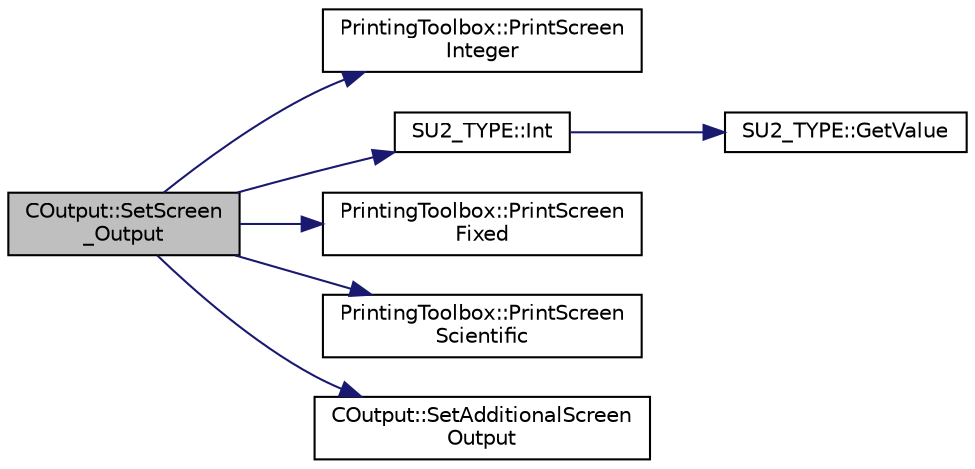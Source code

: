 digraph "COutput::SetScreen_Output"
{
  edge [fontname="Helvetica",fontsize="10",labelfontname="Helvetica",labelfontsize="10"];
  node [fontname="Helvetica",fontsize="10",shape=record];
  rankdir="LR";
  Node1134 [label="COutput::SetScreen\l_Output",height=0.2,width=0.4,color="black", fillcolor="grey75", style="filled", fontcolor="black"];
  Node1134 -> Node1135 [color="midnightblue",fontsize="10",style="solid",fontname="Helvetica"];
  Node1135 [label="PrintingToolbox::PrintScreen\lInteger",height=0.2,width=0.4,color="black", fillcolor="white", style="filled",URL="$namespace_printing_toolbox.html#a32337e97902d706055b5bf4d382b9e62"];
  Node1134 -> Node1136 [color="midnightblue",fontsize="10",style="solid",fontname="Helvetica"];
  Node1136 [label="SU2_TYPE::Int",height=0.2,width=0.4,color="black", fillcolor="white", style="filled",URL="$namespace_s_u2___t_y_p_e.html#a6b48817766d8a6486caa2807a52f6bae",tooltip="Casts the primitive value to int (uses GetValue, already implemented for each type). "];
  Node1136 -> Node1137 [color="midnightblue",fontsize="10",style="solid",fontname="Helvetica"];
  Node1137 [label="SU2_TYPE::GetValue",height=0.2,width=0.4,color="black", fillcolor="white", style="filled",URL="$namespace_s_u2___t_y_p_e.html#a0ed43473f5a450ce028d088427bf10cb",tooltip="Get the (primitive) value of the datatype (needs to be implemented for each new type). "];
  Node1134 -> Node1138 [color="midnightblue",fontsize="10",style="solid",fontname="Helvetica"];
  Node1138 [label="PrintingToolbox::PrintScreen\lFixed",height=0.2,width=0.4,color="black", fillcolor="white", style="filled",URL="$namespace_printing_toolbox.html#ad6390232d3c2a433c5960f8c458013f6"];
  Node1134 -> Node1139 [color="midnightblue",fontsize="10",style="solid",fontname="Helvetica"];
  Node1139 [label="PrintingToolbox::PrintScreen\lScientific",height=0.2,width=0.4,color="black", fillcolor="white", style="filled",URL="$namespace_printing_toolbox.html#ae20b7c52fb2913bed462ed4adfaa8d4d"];
  Node1134 -> Node1140 [color="midnightblue",fontsize="10",style="solid",fontname="Helvetica"];
  Node1140 [label="COutput::SetAdditionalScreen\lOutput",height=0.2,width=0.4,color="black", fillcolor="white", style="filled",URL="$class_c_output.html#a4b6025c1a93d5aec50fc07d4c94beb01",tooltip="Write any additional output defined for the current solver. "];
}
